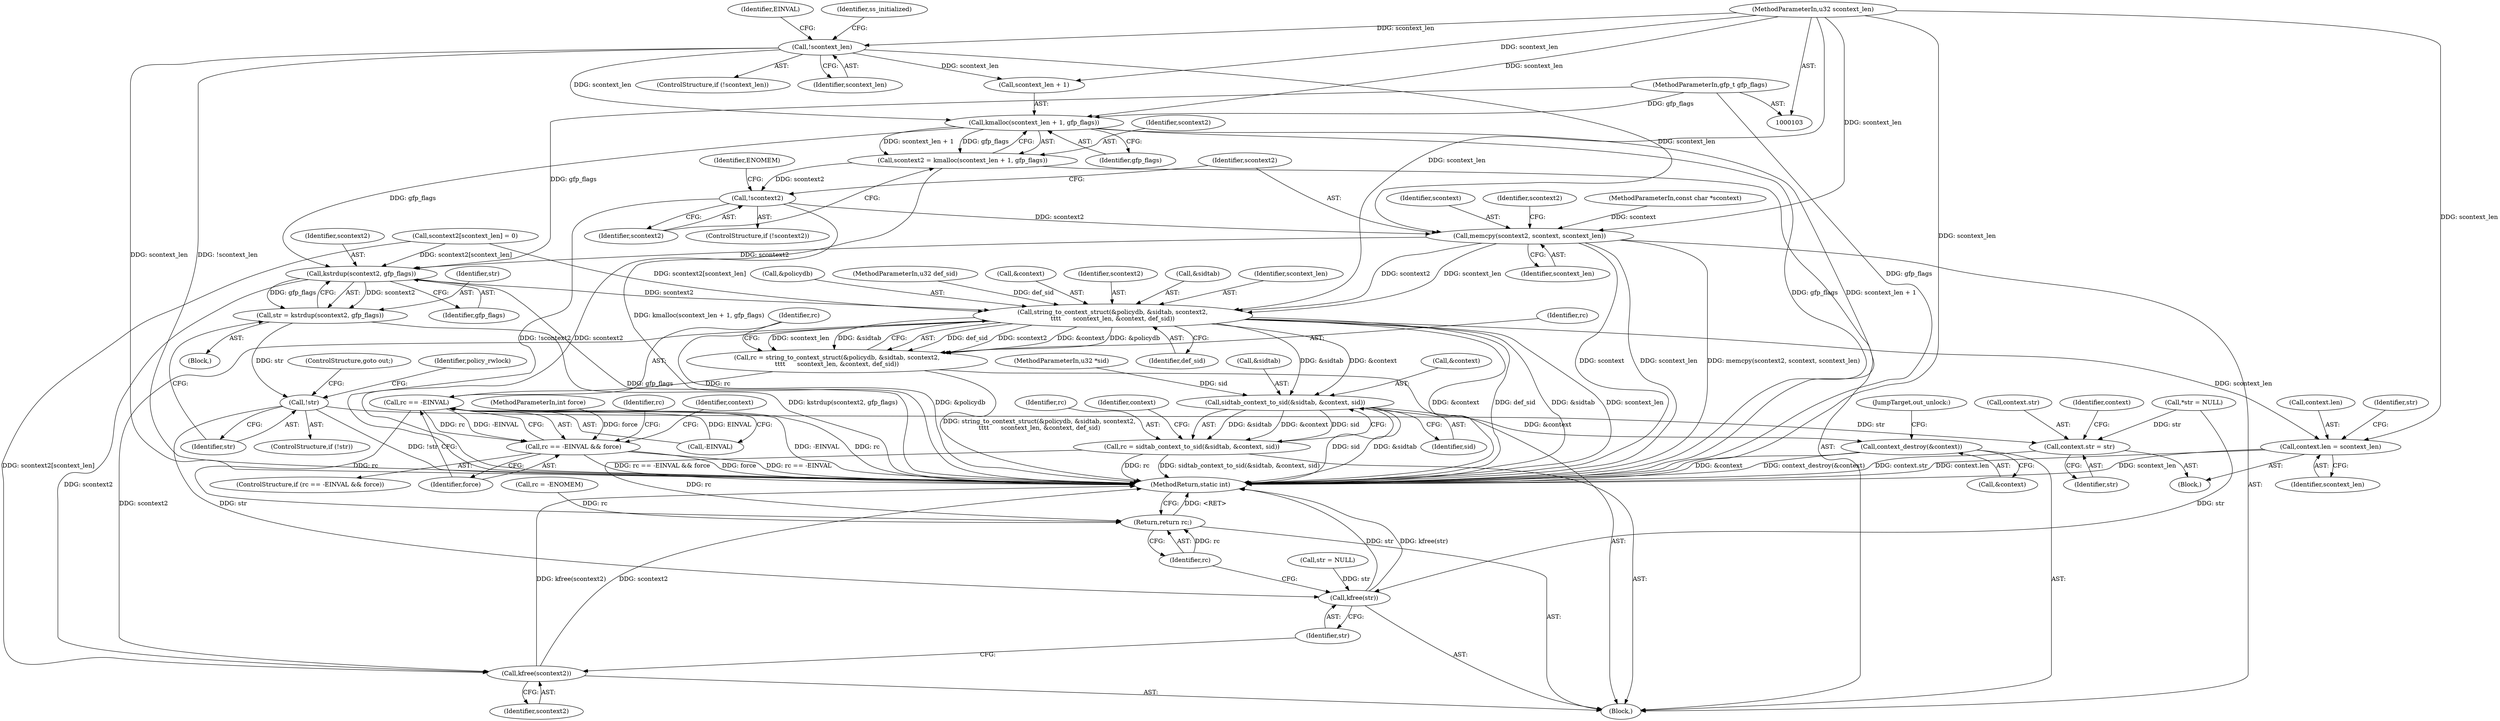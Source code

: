 digraph "0_linux_2172fa709ab32ca60e86179dc67d0857be8e2c98@API" {
"1000168" [label="(Call,kmalloc(scontext_len + 1, gfp_flags))"];
"1000122" [label="(Call,!scontext_len)"];
"1000105" [label="(MethodParameterIn,u32 scontext_len)"];
"1000108" [label="(MethodParameterIn,gfp_t gfp_flags)"];
"1000166" [label="(Call,scontext2 = kmalloc(scontext_len + 1, gfp_flags))"];
"1000174" [label="(Call,!scontext2)"];
"1000179" [label="(Call,memcpy(scontext2, scontext, scontext_len))"];
"1000197" [label="(Call,kstrdup(scontext2, gfp_flags))"];
"1000195" [label="(Call,str = kstrdup(scontext2, gfp_flags))"];
"1000201" [label="(Call,!str)"];
"1000227" [label="(Call,context.str = str)"];
"1000262" [label="(Call,kfree(str))"];
"1000209" [label="(Call,string_to_context_struct(&policydb, &sidtab, scontext2,\n\t\t\t\t      scontext_len, &context, def_sid))"];
"1000207" [label="(Call,rc = string_to_context_struct(&policydb, &sidtab, scontext2,\n\t\t\t\t      scontext_len, &context, def_sid))"];
"1000221" [label="(Call,rc == -EINVAL)"];
"1000220" [label="(Call,rc == -EINVAL && force)"];
"1000264" [label="(Return,return rc;)"];
"1000232" [label="(Call,context.len = scontext_len)"];
"1000246" [label="(Call,sidtab_context_to_sid(&sidtab, &context, sid))"];
"1000244" [label="(Call,rc = sidtab_context_to_sid(&sidtab, &context, sid))"];
"1000252" [label="(Call,context_destroy(&context))"];
"1000260" [label="(Call,kfree(scontext2))"];
"1000251" [label="(Identifier,sid)"];
"1000172" [label="(Identifier,gfp_flags)"];
"1000181" [label="(Identifier,scontext)"];
"1000228" [label="(Call,context.str)"];
"1000260" [label="(Call,kfree(scontext2))"];
"1000249" [label="(Call,&context)"];
"1000169" [label="(Call,scontext_len + 1)"];
"1000202" [label="(Identifier,str)"];
"1000174" [label="(Call,!scontext2)"];
"1000121" [label="(ControlStructure,if (!scontext_len))"];
"1000220" [label="(Call,rc == -EINVAL && force)"];
"1000212" [label="(Call,&sidtab)"];
"1000122" [label="(Call,!scontext_len)"];
"1000263" [label="(Identifier,str)"];
"1000201" [label="(Call,!str)"];
"1000266" [label="(MethodReturn,static int)"];
"1000182" [label="(Identifier,scontext_len)"];
"1000221" [label="(Call,rc == -EINVAL)"];
"1000209" [label="(Call,string_to_context_struct(&policydb, &sidtab, scontext2,\n\t\t\t\t      scontext_len, &context, def_sid))"];
"1000229" [label="(Identifier,context)"];
"1000195" [label="(Call,str = kstrdup(scontext2, gfp_flags))"];
"1000206" [label="(Identifier,policy_rwlock)"];
"1000226" [label="(Block,)"];
"1000208" [label="(Identifier,rc)"];
"1000105" [label="(MethodParameterIn,u32 scontext_len)"];
"1000261" [label="(Identifier,scontext2)"];
"1000252" [label="(Call,context_destroy(&context))"];
"1000244" [label="(Call,rc = sidtab_context_to_sid(&sidtab, &context, sid))"];
"1000198" [label="(Identifier,scontext2)"];
"1000106" [label="(MethodParameterIn,u32 *sid)"];
"1000129" [label="(Identifier,ss_initialized)"];
"1000238" [label="(Identifier,str)"];
"1000203" [label="(ControlStructure,goto out;)"];
"1000255" [label="(JumpTarget,out_unlock:)"];
"1000231" [label="(Identifier,str)"];
"1000223" [label="(Call,-EINVAL)"];
"1000215" [label="(Identifier,scontext_len)"];
"1000196" [label="(Identifier,str)"];
"1000185" [label="(Identifier,scontext2)"];
"1000222" [label="(Identifier,rc)"];
"1000245" [label="(Identifier,rc)"];
"1000247" [label="(Call,&sidtab)"];
"1000166" [label="(Call,scontext2 = kmalloc(scontext_len + 1, gfp_flags))"];
"1000253" [label="(Call,&context)"];
"1000191" [label="(Call,rc = -ENOMEM)"];
"1000219" [label="(ControlStructure,if (rc == -EINVAL && force))"];
"1000108" [label="(MethodParameterIn,gfp_t gfp_flags)"];
"1000264" [label="(Return,return rc;)"];
"1000227" [label="(Call,context.str = str)"];
"1000110" [label="(Block,)"];
"1000236" [label="(Identifier,scontext_len)"];
"1000109" [label="(MethodParameterIn,int force)"];
"1000167" [label="(Identifier,scontext2)"];
"1000190" [label="(Block,)"];
"1000113" [label="(Call,*str = NULL)"];
"1000237" [label="(Call,str = NULL)"];
"1000265" [label="(Identifier,rc)"];
"1000183" [label="(Call,scontext2[scontext_len] = 0)"];
"1000210" [label="(Call,&policydb)"];
"1000242" [label="(Identifier,rc)"];
"1000175" [label="(Identifier,scontext2)"];
"1000199" [label="(Identifier,gfp_flags)"];
"1000234" [label="(Identifier,context)"];
"1000178" [label="(Identifier,ENOMEM)"];
"1000207" [label="(Call,rc = string_to_context_struct(&policydb, &sidtab, scontext2,\n\t\t\t\t      scontext_len, &context, def_sid))"];
"1000107" [label="(MethodParameterIn,u32 def_sid)"];
"1000232" [label="(Call,context.len = scontext_len)"];
"1000126" [label="(Identifier,EINVAL)"];
"1000104" [label="(MethodParameterIn,const char *scontext)"];
"1000262" [label="(Call,kfree(str))"];
"1000218" [label="(Identifier,def_sid)"];
"1000246" [label="(Call,sidtab_context_to_sid(&sidtab, &context, sid))"];
"1000233" [label="(Call,context.len)"];
"1000216" [label="(Call,&context)"];
"1000179" [label="(Call,memcpy(scontext2, scontext, scontext_len))"];
"1000168" [label="(Call,kmalloc(scontext_len + 1, gfp_flags))"];
"1000197" [label="(Call,kstrdup(scontext2, gfp_flags))"];
"1000173" [label="(ControlStructure,if (!scontext2))"];
"1000254" [label="(Identifier,context)"];
"1000225" [label="(Identifier,force)"];
"1000200" [label="(ControlStructure,if (!str))"];
"1000214" [label="(Identifier,scontext2)"];
"1000123" [label="(Identifier,scontext_len)"];
"1000180" [label="(Identifier,scontext2)"];
"1000168" -> "1000166"  [label="AST: "];
"1000168" -> "1000172"  [label="CFG: "];
"1000169" -> "1000168"  [label="AST: "];
"1000172" -> "1000168"  [label="AST: "];
"1000166" -> "1000168"  [label="CFG: "];
"1000168" -> "1000266"  [label="DDG: gfp_flags"];
"1000168" -> "1000266"  [label="DDG: scontext_len + 1"];
"1000168" -> "1000166"  [label="DDG: scontext_len + 1"];
"1000168" -> "1000166"  [label="DDG: gfp_flags"];
"1000122" -> "1000168"  [label="DDG: scontext_len"];
"1000105" -> "1000168"  [label="DDG: scontext_len"];
"1000108" -> "1000168"  [label="DDG: gfp_flags"];
"1000168" -> "1000197"  [label="DDG: gfp_flags"];
"1000122" -> "1000121"  [label="AST: "];
"1000122" -> "1000123"  [label="CFG: "];
"1000123" -> "1000122"  [label="AST: "];
"1000126" -> "1000122"  [label="CFG: "];
"1000129" -> "1000122"  [label="CFG: "];
"1000122" -> "1000266"  [label="DDG: scontext_len"];
"1000122" -> "1000266"  [label="DDG: !scontext_len"];
"1000105" -> "1000122"  [label="DDG: scontext_len"];
"1000122" -> "1000169"  [label="DDG: scontext_len"];
"1000122" -> "1000179"  [label="DDG: scontext_len"];
"1000105" -> "1000103"  [label="AST: "];
"1000105" -> "1000266"  [label="DDG: scontext_len"];
"1000105" -> "1000169"  [label="DDG: scontext_len"];
"1000105" -> "1000179"  [label="DDG: scontext_len"];
"1000105" -> "1000209"  [label="DDG: scontext_len"];
"1000105" -> "1000232"  [label="DDG: scontext_len"];
"1000108" -> "1000103"  [label="AST: "];
"1000108" -> "1000266"  [label="DDG: gfp_flags"];
"1000108" -> "1000197"  [label="DDG: gfp_flags"];
"1000166" -> "1000110"  [label="AST: "];
"1000167" -> "1000166"  [label="AST: "];
"1000175" -> "1000166"  [label="CFG: "];
"1000166" -> "1000266"  [label="DDG: kmalloc(scontext_len + 1, gfp_flags)"];
"1000166" -> "1000174"  [label="DDG: scontext2"];
"1000174" -> "1000173"  [label="AST: "];
"1000174" -> "1000175"  [label="CFG: "];
"1000175" -> "1000174"  [label="AST: "];
"1000178" -> "1000174"  [label="CFG: "];
"1000180" -> "1000174"  [label="CFG: "];
"1000174" -> "1000266"  [label="DDG: !scontext2"];
"1000174" -> "1000266"  [label="DDG: scontext2"];
"1000174" -> "1000179"  [label="DDG: scontext2"];
"1000179" -> "1000110"  [label="AST: "];
"1000179" -> "1000182"  [label="CFG: "];
"1000180" -> "1000179"  [label="AST: "];
"1000181" -> "1000179"  [label="AST: "];
"1000182" -> "1000179"  [label="AST: "];
"1000185" -> "1000179"  [label="CFG: "];
"1000179" -> "1000266"  [label="DDG: scontext"];
"1000179" -> "1000266"  [label="DDG: scontext_len"];
"1000179" -> "1000266"  [label="DDG: memcpy(scontext2, scontext, scontext_len)"];
"1000104" -> "1000179"  [label="DDG: scontext"];
"1000179" -> "1000197"  [label="DDG: scontext2"];
"1000179" -> "1000209"  [label="DDG: scontext2"];
"1000179" -> "1000209"  [label="DDG: scontext_len"];
"1000197" -> "1000195"  [label="AST: "];
"1000197" -> "1000199"  [label="CFG: "];
"1000198" -> "1000197"  [label="AST: "];
"1000199" -> "1000197"  [label="AST: "];
"1000195" -> "1000197"  [label="CFG: "];
"1000197" -> "1000266"  [label="DDG: gfp_flags"];
"1000197" -> "1000195"  [label="DDG: scontext2"];
"1000197" -> "1000195"  [label="DDG: gfp_flags"];
"1000183" -> "1000197"  [label="DDG: scontext2[scontext_len]"];
"1000197" -> "1000209"  [label="DDG: scontext2"];
"1000197" -> "1000260"  [label="DDG: scontext2"];
"1000195" -> "1000190"  [label="AST: "];
"1000196" -> "1000195"  [label="AST: "];
"1000202" -> "1000195"  [label="CFG: "];
"1000195" -> "1000266"  [label="DDG: kstrdup(scontext2, gfp_flags)"];
"1000195" -> "1000201"  [label="DDG: str"];
"1000201" -> "1000200"  [label="AST: "];
"1000201" -> "1000202"  [label="CFG: "];
"1000202" -> "1000201"  [label="AST: "];
"1000203" -> "1000201"  [label="CFG: "];
"1000206" -> "1000201"  [label="CFG: "];
"1000201" -> "1000266"  [label="DDG: !str"];
"1000201" -> "1000227"  [label="DDG: str"];
"1000201" -> "1000262"  [label="DDG: str"];
"1000227" -> "1000226"  [label="AST: "];
"1000227" -> "1000231"  [label="CFG: "];
"1000228" -> "1000227"  [label="AST: "];
"1000231" -> "1000227"  [label="AST: "];
"1000234" -> "1000227"  [label="CFG: "];
"1000227" -> "1000266"  [label="DDG: context.str"];
"1000113" -> "1000227"  [label="DDG: str"];
"1000262" -> "1000110"  [label="AST: "];
"1000262" -> "1000263"  [label="CFG: "];
"1000263" -> "1000262"  [label="AST: "];
"1000265" -> "1000262"  [label="CFG: "];
"1000262" -> "1000266"  [label="DDG: str"];
"1000262" -> "1000266"  [label="DDG: kfree(str)"];
"1000237" -> "1000262"  [label="DDG: str"];
"1000113" -> "1000262"  [label="DDG: str"];
"1000209" -> "1000207"  [label="AST: "];
"1000209" -> "1000218"  [label="CFG: "];
"1000210" -> "1000209"  [label="AST: "];
"1000212" -> "1000209"  [label="AST: "];
"1000214" -> "1000209"  [label="AST: "];
"1000215" -> "1000209"  [label="AST: "];
"1000216" -> "1000209"  [label="AST: "];
"1000218" -> "1000209"  [label="AST: "];
"1000207" -> "1000209"  [label="CFG: "];
"1000209" -> "1000266"  [label="DDG: &policydb"];
"1000209" -> "1000266"  [label="DDG: &context"];
"1000209" -> "1000266"  [label="DDG: def_sid"];
"1000209" -> "1000266"  [label="DDG: &sidtab"];
"1000209" -> "1000266"  [label="DDG: scontext_len"];
"1000209" -> "1000207"  [label="DDG: def_sid"];
"1000209" -> "1000207"  [label="DDG: scontext2"];
"1000209" -> "1000207"  [label="DDG: &context"];
"1000209" -> "1000207"  [label="DDG: &policydb"];
"1000209" -> "1000207"  [label="DDG: scontext_len"];
"1000209" -> "1000207"  [label="DDG: &sidtab"];
"1000183" -> "1000209"  [label="DDG: scontext2[scontext_len]"];
"1000107" -> "1000209"  [label="DDG: def_sid"];
"1000209" -> "1000232"  [label="DDG: scontext_len"];
"1000209" -> "1000246"  [label="DDG: &sidtab"];
"1000209" -> "1000246"  [label="DDG: &context"];
"1000209" -> "1000260"  [label="DDG: scontext2"];
"1000207" -> "1000110"  [label="AST: "];
"1000208" -> "1000207"  [label="AST: "];
"1000222" -> "1000207"  [label="CFG: "];
"1000207" -> "1000266"  [label="DDG: string_to_context_struct(&policydb, &sidtab, scontext2,\n\t\t\t\t      scontext_len, &context, def_sid)"];
"1000207" -> "1000221"  [label="DDG: rc"];
"1000221" -> "1000220"  [label="AST: "];
"1000221" -> "1000223"  [label="CFG: "];
"1000222" -> "1000221"  [label="AST: "];
"1000223" -> "1000221"  [label="AST: "];
"1000225" -> "1000221"  [label="CFG: "];
"1000220" -> "1000221"  [label="CFG: "];
"1000221" -> "1000266"  [label="DDG: -EINVAL"];
"1000221" -> "1000266"  [label="DDG: rc"];
"1000221" -> "1000220"  [label="DDG: rc"];
"1000221" -> "1000220"  [label="DDG: -EINVAL"];
"1000223" -> "1000221"  [label="DDG: EINVAL"];
"1000221" -> "1000264"  [label="DDG: rc"];
"1000220" -> "1000219"  [label="AST: "];
"1000220" -> "1000225"  [label="CFG: "];
"1000225" -> "1000220"  [label="AST: "];
"1000229" -> "1000220"  [label="CFG: "];
"1000242" -> "1000220"  [label="CFG: "];
"1000220" -> "1000266"  [label="DDG: force"];
"1000220" -> "1000266"  [label="DDG: rc == -EINVAL"];
"1000220" -> "1000266"  [label="DDG: rc == -EINVAL && force"];
"1000109" -> "1000220"  [label="DDG: force"];
"1000264" -> "1000110"  [label="AST: "];
"1000264" -> "1000265"  [label="CFG: "];
"1000265" -> "1000264"  [label="AST: "];
"1000266" -> "1000264"  [label="CFG: "];
"1000264" -> "1000266"  [label="DDG: <RET>"];
"1000265" -> "1000264"  [label="DDG: rc"];
"1000244" -> "1000264"  [label="DDG: rc"];
"1000191" -> "1000264"  [label="DDG: rc"];
"1000232" -> "1000226"  [label="AST: "];
"1000232" -> "1000236"  [label="CFG: "];
"1000233" -> "1000232"  [label="AST: "];
"1000236" -> "1000232"  [label="AST: "];
"1000238" -> "1000232"  [label="CFG: "];
"1000232" -> "1000266"  [label="DDG: scontext_len"];
"1000232" -> "1000266"  [label="DDG: context.len"];
"1000246" -> "1000244"  [label="AST: "];
"1000246" -> "1000251"  [label="CFG: "];
"1000247" -> "1000246"  [label="AST: "];
"1000249" -> "1000246"  [label="AST: "];
"1000251" -> "1000246"  [label="AST: "];
"1000244" -> "1000246"  [label="CFG: "];
"1000246" -> "1000266"  [label="DDG: sid"];
"1000246" -> "1000266"  [label="DDG: &sidtab"];
"1000246" -> "1000244"  [label="DDG: &sidtab"];
"1000246" -> "1000244"  [label="DDG: &context"];
"1000246" -> "1000244"  [label="DDG: sid"];
"1000106" -> "1000246"  [label="DDG: sid"];
"1000246" -> "1000252"  [label="DDG: &context"];
"1000244" -> "1000110"  [label="AST: "];
"1000245" -> "1000244"  [label="AST: "];
"1000254" -> "1000244"  [label="CFG: "];
"1000244" -> "1000266"  [label="DDG: rc"];
"1000244" -> "1000266"  [label="DDG: sidtab_context_to_sid(&sidtab, &context, sid)"];
"1000252" -> "1000110"  [label="AST: "];
"1000252" -> "1000253"  [label="CFG: "];
"1000253" -> "1000252"  [label="AST: "];
"1000255" -> "1000252"  [label="CFG: "];
"1000252" -> "1000266"  [label="DDG: &context"];
"1000252" -> "1000266"  [label="DDG: context_destroy(&context)"];
"1000260" -> "1000110"  [label="AST: "];
"1000260" -> "1000261"  [label="CFG: "];
"1000261" -> "1000260"  [label="AST: "];
"1000263" -> "1000260"  [label="CFG: "];
"1000260" -> "1000266"  [label="DDG: kfree(scontext2)"];
"1000260" -> "1000266"  [label="DDG: scontext2"];
"1000183" -> "1000260"  [label="DDG: scontext2[scontext_len]"];
}
